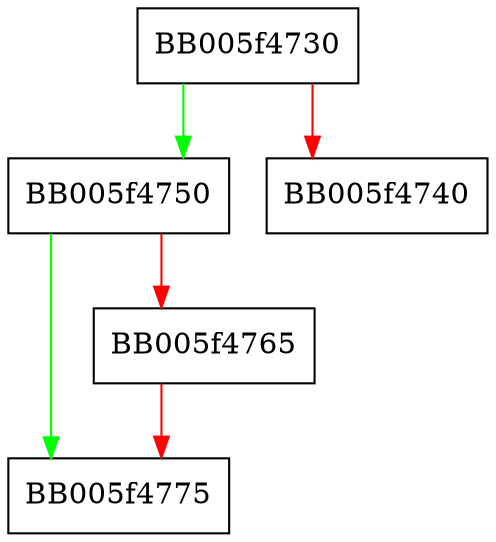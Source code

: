 digraph ossl_param_build_set_bn {
  node [shape="box"];
  graph [splines=ortho];
  BB005f4730 -> BB005f4750 [color="green"];
  BB005f4730 -> BB005f4740 [color="red"];
  BB005f4750 -> BB005f4775 [color="green"];
  BB005f4750 -> BB005f4765 [color="red"];
  BB005f4765 -> BB005f4775 [color="red"];
}
